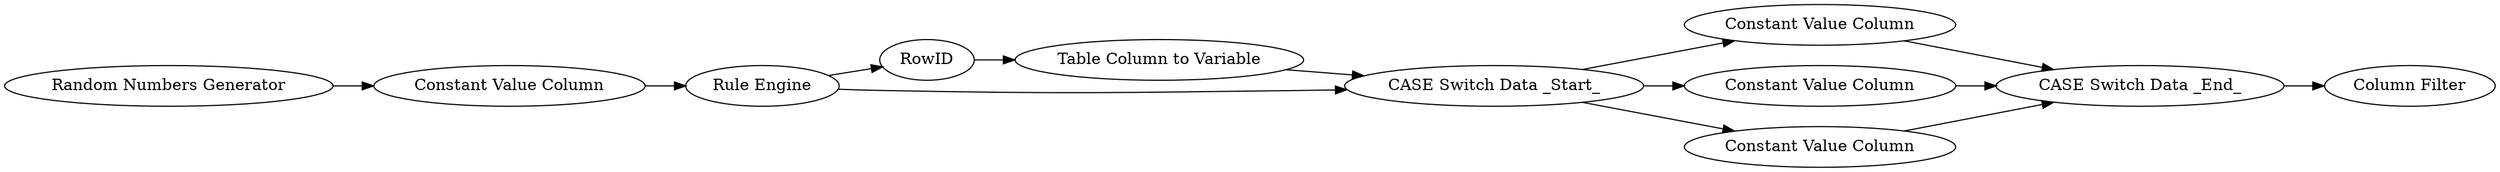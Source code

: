 digraph {
	2 [label="Rule Engine"]
	3 [label="Random Numbers Generator"]
	4 [label="Table Column to Variable"]
	5 [label="Constant Value Column"]
	6 [label=RowID]
	7 [label="CASE Switch Data _Start_"]
	9 [label="Constant Value Column"]
	10 [label="Constant Value Column"]
	11 [label="Constant Value Column"]
	12 [label="CASE Switch Data _End_"]
	13 [label="Column Filter"]
	2 -> 6
	2 -> 7
	3 -> 5
	4 -> 7
	5 -> 2
	6 -> 4
	7 -> 9
	7 -> 11
	7 -> 10
	9 -> 12
	10 -> 12
	11 -> 12
	12 -> 13
	rankdir=LR
}
